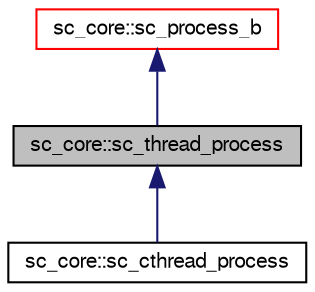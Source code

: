 digraph G
{
  edge [fontname="FreeSans",fontsize="10",labelfontname="FreeSans",labelfontsize="10"];
  node [fontname="FreeSans",fontsize="10",shape=record];
  Node1 [label="sc_core::sc_thread_process",height=0.2,width=0.4,color="black", fillcolor="grey75", style="filled" fontcolor="black"];
  Node2 -> Node1 [dir=back,color="midnightblue",fontsize="10",style="solid",fontname="FreeSans"];
  Node2 [label="sc_core::sc_process_b",height=0.2,width=0.4,color="red", fillcolor="white", style="filled",URL="$a00158.html"];
  Node1 -> Node3 [dir=back,color="midnightblue",fontsize="10",style="solid",fontname="FreeSans"];
  Node3 [label="sc_core::sc_cthread_process",height=0.2,width=0.4,color="black", fillcolor="white", style="filled",URL="$a00045.html"];
}
